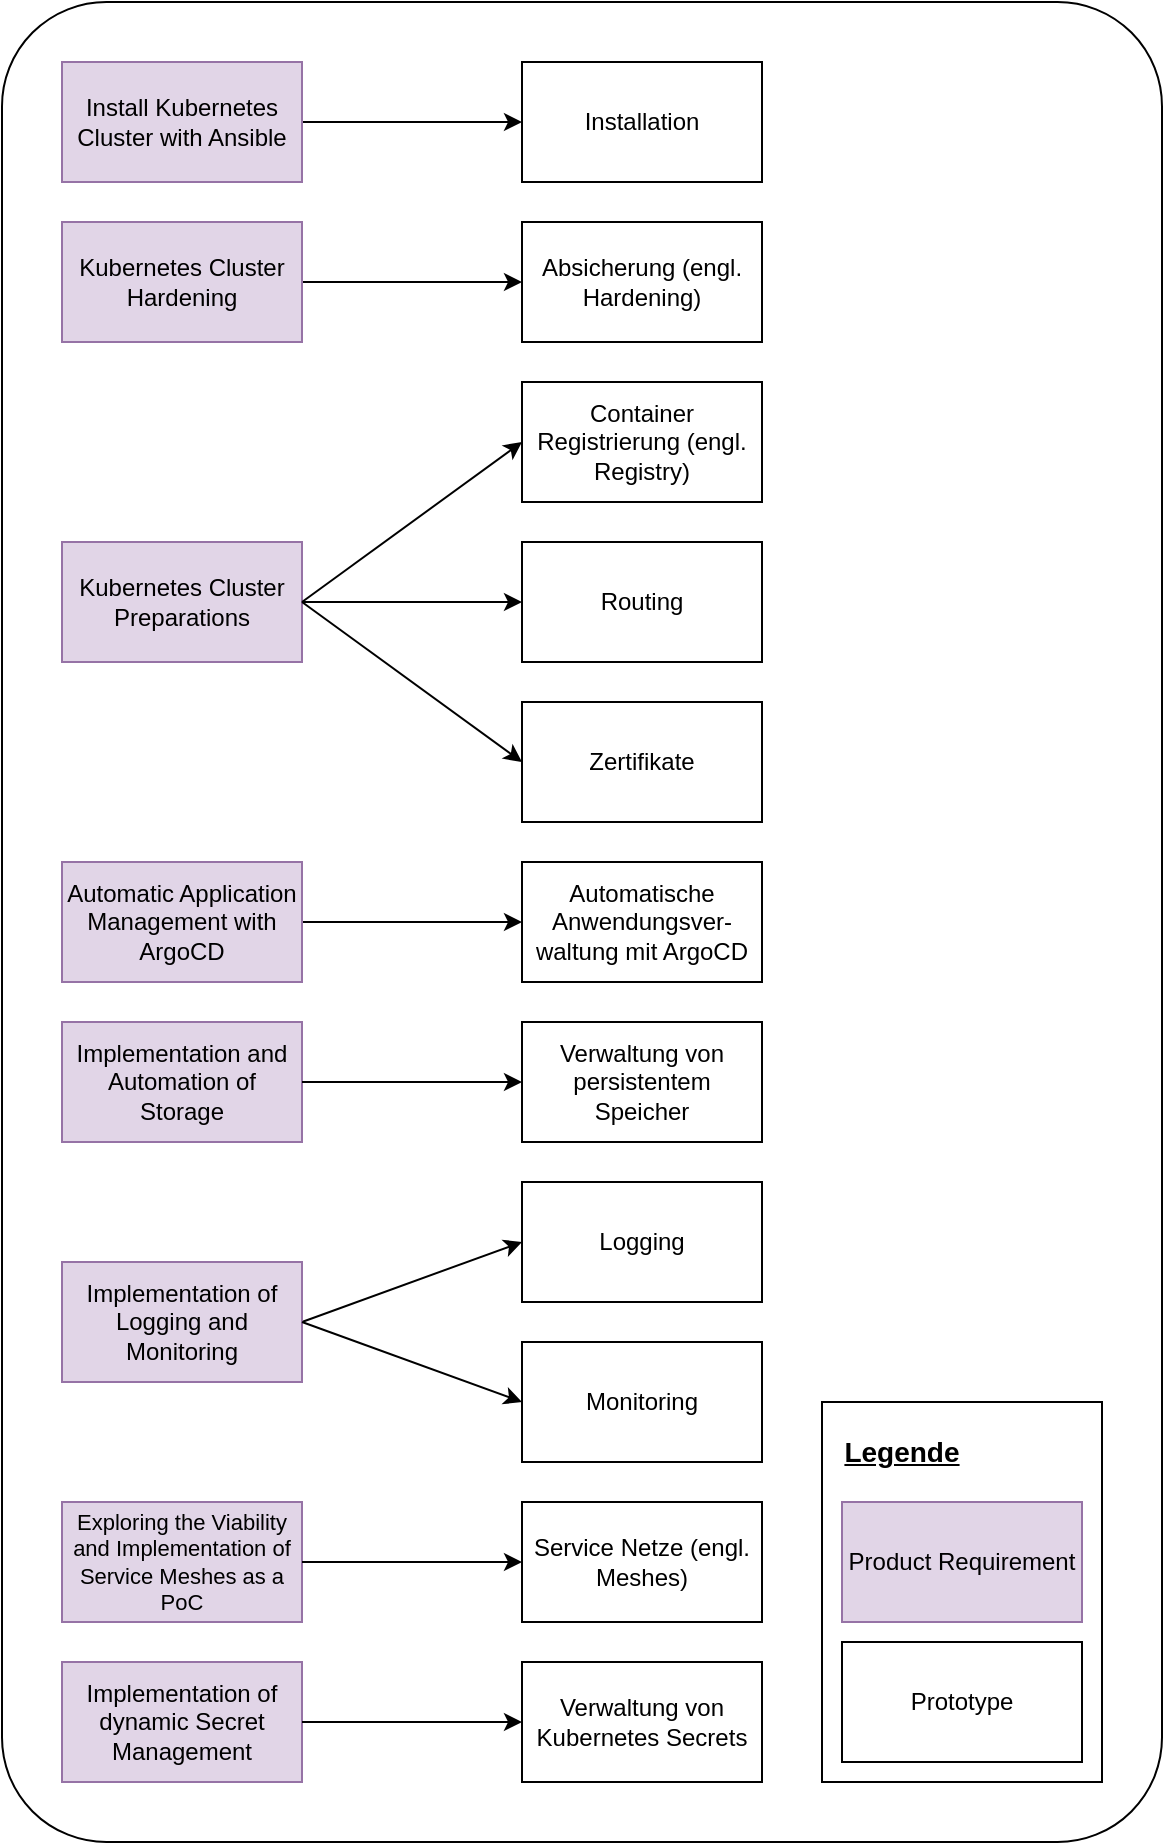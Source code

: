 <mxfile version="24.4.13" type="github">
  <diagram name="Seite-1" id="JGPDwa7cZxUOvn34eecw">
    <mxGraphModel dx="2074" dy="1849" grid="1" gridSize="10" guides="1" tooltips="1" connect="1" arrows="1" fold="1" page="1" pageScale="1" pageWidth="827" pageHeight="1169" math="0" shadow="0">
      <root>
        <mxCell id="0" />
        <mxCell id="1" parent="0" />
        <mxCell id="i6--kYke_p4H6F43ELnT-32" value="" style="rounded=1;whiteSpace=wrap;html=1;fillColor=none;arcSize=9;" parent="1" vertex="1">
          <mxGeometry x="180" y="-20" width="580" height="920" as="geometry" />
        </mxCell>
        <mxCell id="i6--kYke_p4H6F43ELnT-33" style="rounded=0;orthogonalLoop=1;jettySize=auto;html=1;exitX=1;exitY=0.5;exitDx=0;exitDy=0;entryX=0;entryY=0.5;entryDx=0;entryDy=0;" parent="1" source="i6--kYke_p4H6F43ELnT-3" target="i6--kYke_p4H6F43ELnT-20" edge="1">
          <mxGeometry relative="1" as="geometry" />
        </mxCell>
        <mxCell id="i6--kYke_p4H6F43ELnT-3" value="Install Kubernetes Cluster with Ansible" style="rounded=0;whiteSpace=wrap;html=1;fillColor=#e1d5e7;strokeColor=#9673a6;" parent="1" vertex="1">
          <mxGeometry x="210" y="10" width="120" height="60" as="geometry" />
        </mxCell>
        <mxCell id="i6--kYke_p4H6F43ELnT-34" style="rounded=0;orthogonalLoop=1;jettySize=auto;html=1;exitX=1;exitY=0.5;exitDx=0;exitDy=0;entryX=0;entryY=0.5;entryDx=0;entryDy=0;" parent="1" source="i6--kYke_p4H6F43ELnT-4" target="i6--kYke_p4H6F43ELnT-22" edge="1">
          <mxGeometry relative="1" as="geometry" />
        </mxCell>
        <mxCell id="i6--kYke_p4H6F43ELnT-4" value="Kubernetes Cluster Hardening" style="rounded=0;whiteSpace=wrap;html=1;fillColor=#e1d5e7;strokeColor=#9673a6;" parent="1" vertex="1">
          <mxGeometry x="210" y="90" width="120" height="60" as="geometry" />
        </mxCell>
        <mxCell id="i6--kYke_p4H6F43ELnT-5" value="Kubernetes Cluster Preparations" style="rounded=0;whiteSpace=wrap;html=1;fillColor=#e1d5e7;strokeColor=#9673a6;" parent="1" vertex="1">
          <mxGeometry x="210" y="250" width="120" height="60" as="geometry" />
        </mxCell>
        <mxCell id="i6--kYke_p4H6F43ELnT-6" value="" style="rounded=0;whiteSpace=wrap;html=1;" parent="1" vertex="1">
          <mxGeometry x="590" y="680" width="140" height="190" as="geometry" />
        </mxCell>
        <mxCell id="i6--kYke_p4H6F43ELnT-7" value="&lt;font style=&quot;font-size: 14px;&quot;&gt;&lt;u&gt;&lt;b&gt;Legende&lt;/b&gt;&lt;/u&gt;&lt;/font&gt;" style="text;html=1;strokeColor=none;fillColor=none;align=center;verticalAlign=middle;whiteSpace=wrap;rounded=0;" parent="1" vertex="1">
          <mxGeometry x="600" y="690" width="60" height="30" as="geometry" />
        </mxCell>
        <mxCell id="i6--kYke_p4H6F43ELnT-8" value="Product Requirement" style="rounded=0;whiteSpace=wrap;html=1;fillColor=#e1d5e7;strokeColor=#9673a6;" parent="1" vertex="1">
          <mxGeometry x="600" y="730" width="120" height="60" as="geometry" />
        </mxCell>
        <mxCell id="i6--kYke_p4H6F43ELnT-10" value="Prototype" style="rounded=0;whiteSpace=wrap;html=1;" parent="1" vertex="1">
          <mxGeometry x="600" y="800" width="120" height="60" as="geometry" />
        </mxCell>
        <mxCell id="i6--kYke_p4H6F43ELnT-39" style="rounded=0;orthogonalLoop=1;jettySize=auto;html=1;exitX=1;exitY=0.5;exitDx=0;exitDy=0;entryX=0;entryY=0.5;entryDx=0;entryDy=0;" parent="1" source="i6--kYke_p4H6F43ELnT-14" target="i6--kYke_p4H6F43ELnT-27" edge="1">
          <mxGeometry relative="1" as="geometry" />
        </mxCell>
        <mxCell id="i6--kYke_p4H6F43ELnT-14" value="Automatic Application Management with ArgoCD" style="rounded=0;whiteSpace=wrap;html=1;fillColor=#e1d5e7;strokeColor=#9673a6;" parent="1" vertex="1">
          <mxGeometry x="210" y="410" width="120" height="60" as="geometry" />
        </mxCell>
        <mxCell id="i6--kYke_p4H6F43ELnT-15" value="Implementation and Automation of Storage" style="rounded=0;whiteSpace=wrap;html=1;fillColor=#e1d5e7;strokeColor=#9673a6;" parent="1" vertex="1">
          <mxGeometry x="210" y="490" width="120" height="60" as="geometry" />
        </mxCell>
        <mxCell id="i6--kYke_p4H6F43ELnT-40" style="rounded=0;orthogonalLoop=1;jettySize=auto;html=1;exitX=1;exitY=0.5;exitDx=0;exitDy=0;entryX=0;entryY=0.5;entryDx=0;entryDy=0;" parent="1" source="i6--kYke_p4H6F43ELnT-16" target="i6--kYke_p4H6F43ELnT-28" edge="1">
          <mxGeometry relative="1" as="geometry" />
        </mxCell>
        <mxCell id="i6--kYke_p4H6F43ELnT-16" value="Implementation of Logging and Monitoring" style="rounded=0;whiteSpace=wrap;html=1;fillColor=#e1d5e7;strokeColor=#9673a6;" parent="1" vertex="1">
          <mxGeometry x="210" y="610" width="120" height="60" as="geometry" />
        </mxCell>
        <mxCell id="i6--kYke_p4H6F43ELnT-17" value="Exploring the Viability and Implementation of Service Meshes as a PoC" style="rounded=0;whiteSpace=wrap;html=1;fillColor=#e1d5e7;strokeColor=#9673a6;fontSize=11;" parent="1" vertex="1">
          <mxGeometry x="210" y="730" width="120" height="60" as="geometry" />
        </mxCell>
        <mxCell id="i6--kYke_p4H6F43ELnT-19" value="Implementation of dynamic Secret Management" style="rounded=0;whiteSpace=wrap;html=1;fillColor=#e1d5e7;strokeColor=#9673a6;" parent="1" vertex="1">
          <mxGeometry x="210" y="810" width="120" height="60" as="geometry" />
        </mxCell>
        <mxCell id="i6--kYke_p4H6F43ELnT-20" value="Installation" style="rounded=0;whiteSpace=wrap;html=1;" parent="1" vertex="1">
          <mxGeometry x="440" y="10" width="120" height="60" as="geometry" />
        </mxCell>
        <mxCell id="i6--kYke_p4H6F43ELnT-22" value="Absicherung (engl. Hardening)" style="rounded=0;whiteSpace=wrap;html=1;" parent="1" vertex="1">
          <mxGeometry x="440" y="90" width="120" height="60" as="geometry" />
        </mxCell>
        <mxCell id="i6--kYke_p4H6F43ELnT-23" value="Container Registrierung (engl. Registry)" style="rounded=0;whiteSpace=wrap;html=1;" parent="1" vertex="1">
          <mxGeometry x="440" y="170" width="120" height="60" as="geometry" />
        </mxCell>
        <mxCell id="i6--kYke_p4H6F43ELnT-24" value="Routing" style="rounded=0;whiteSpace=wrap;html=1;" parent="1" vertex="1">
          <mxGeometry x="440" y="250" width="120" height="60" as="geometry" />
        </mxCell>
        <mxCell id="i6--kYke_p4H6F43ELnT-25" value="Zertifikate" style="rounded=0;whiteSpace=wrap;html=1;" parent="1" vertex="1">
          <mxGeometry x="440" y="330" width="120" height="60" as="geometry" />
        </mxCell>
        <mxCell id="i6--kYke_p4H6F43ELnT-26" value="Verwaltung von persistentem Speicher" style="rounded=0;whiteSpace=wrap;html=1;" parent="1" vertex="1">
          <mxGeometry x="440" y="490" width="120" height="60" as="geometry" />
        </mxCell>
        <mxCell id="i6--kYke_p4H6F43ELnT-27" value="Automatische Anwendungsver-waltung mit ArgoCD" style="rounded=0;whiteSpace=wrap;html=1;fontSize=12;" parent="1" vertex="1">
          <mxGeometry x="440" y="410" width="120" height="60" as="geometry" />
        </mxCell>
        <mxCell id="i6--kYke_p4H6F43ELnT-28" value="Logging" style="rounded=0;whiteSpace=wrap;html=1;fontSize=12;" parent="1" vertex="1">
          <mxGeometry x="440" y="570" width="120" height="60" as="geometry" />
        </mxCell>
        <mxCell id="i6--kYke_p4H6F43ELnT-29" value="Monitoring" style="rounded=0;whiteSpace=wrap;html=1;fontSize=12;" parent="1" vertex="1">
          <mxGeometry x="440" y="650" width="120" height="60" as="geometry" />
        </mxCell>
        <mxCell id="i6--kYke_p4H6F43ELnT-30" value="Service Netze (engl. Meshes)" style="rounded=0;whiteSpace=wrap;html=1;fontSize=12;" parent="1" vertex="1">
          <mxGeometry x="440" y="730" width="120" height="60" as="geometry" />
        </mxCell>
        <mxCell id="i6--kYke_p4H6F43ELnT-31" value="Verwaltung von Kubernetes Secrets" style="rounded=0;whiteSpace=wrap;html=1;fontSize=12;" parent="1" vertex="1">
          <mxGeometry x="440" y="810" width="120" height="60" as="geometry" />
        </mxCell>
        <mxCell id="i6--kYke_p4H6F43ELnT-35" style="rounded=0;orthogonalLoop=1;jettySize=auto;html=1;exitX=1;exitY=0.5;exitDx=0;exitDy=0;entryX=0;entryY=0.5;entryDx=0;entryDy=0;" parent="1" source="i6--kYke_p4H6F43ELnT-5" target="i6--kYke_p4H6F43ELnT-23" edge="1">
          <mxGeometry relative="1" as="geometry">
            <mxPoint x="330" y="240" as="sourcePoint" />
            <mxPoint x="450" y="130" as="targetPoint" />
          </mxGeometry>
        </mxCell>
        <mxCell id="i6--kYke_p4H6F43ELnT-36" style="rounded=0;orthogonalLoop=1;jettySize=auto;html=1;exitX=1;exitY=0.5;exitDx=0;exitDy=0;entryX=0;entryY=0.5;entryDx=0;entryDy=0;" parent="1" source="i6--kYke_p4H6F43ELnT-5" target="i6--kYke_p4H6F43ELnT-24" edge="1">
          <mxGeometry relative="1" as="geometry">
            <mxPoint x="330" y="320" as="sourcePoint" />
            <mxPoint x="450" y="210" as="targetPoint" />
          </mxGeometry>
        </mxCell>
        <mxCell id="i6--kYke_p4H6F43ELnT-37" style="rounded=0;orthogonalLoop=1;jettySize=auto;html=1;exitX=1;exitY=0.5;exitDx=0;exitDy=0;entryX=0;entryY=0.5;entryDx=0;entryDy=0;" parent="1" source="i6--kYke_p4H6F43ELnT-5" target="i6--kYke_p4H6F43ELnT-25" edge="1">
          <mxGeometry relative="1" as="geometry">
            <mxPoint x="330" y="320" as="sourcePoint" />
            <mxPoint x="450" y="290" as="targetPoint" />
          </mxGeometry>
        </mxCell>
        <mxCell id="i6--kYke_p4H6F43ELnT-38" style="rounded=0;orthogonalLoop=1;jettySize=auto;html=1;exitX=1;exitY=0.5;exitDx=0;exitDy=0;entryX=0;entryY=0.5;entryDx=0;entryDy=0;" parent="1" source="i6--kYke_p4H6F43ELnT-15" target="i6--kYke_p4H6F43ELnT-26" edge="1">
          <mxGeometry relative="1" as="geometry">
            <mxPoint x="330" y="320" as="sourcePoint" />
            <mxPoint x="450" y="370" as="targetPoint" />
          </mxGeometry>
        </mxCell>
        <mxCell id="i6--kYke_p4H6F43ELnT-41" style="rounded=0;orthogonalLoop=1;jettySize=auto;html=1;exitX=1;exitY=0.5;exitDx=0;exitDy=0;entryX=0;entryY=0.5;entryDx=0;entryDy=0;" parent="1" source="i6--kYke_p4H6F43ELnT-16" target="i6--kYke_p4H6F43ELnT-29" edge="1">
          <mxGeometry relative="1" as="geometry">
            <mxPoint x="330" y="560" as="sourcePoint" />
            <mxPoint x="450" y="610" as="targetPoint" />
          </mxGeometry>
        </mxCell>
        <mxCell id="i6--kYke_p4H6F43ELnT-42" style="rounded=0;orthogonalLoop=1;jettySize=auto;html=1;exitX=1;exitY=0.5;exitDx=0;exitDy=0;entryX=0;entryY=0.5;entryDx=0;entryDy=0;" parent="1" source="i6--kYke_p4H6F43ELnT-17" target="i6--kYke_p4H6F43ELnT-30" edge="1">
          <mxGeometry relative="1" as="geometry">
            <mxPoint x="330" y="560" as="sourcePoint" />
            <mxPoint x="450" y="690" as="targetPoint" />
          </mxGeometry>
        </mxCell>
        <mxCell id="i6--kYke_p4H6F43ELnT-43" style="rounded=0;orthogonalLoop=1;jettySize=auto;html=1;exitX=1;exitY=0.5;exitDx=0;exitDy=0;entryX=0;entryY=0.5;entryDx=0;entryDy=0;" parent="1" source="i6--kYke_p4H6F43ELnT-19" target="i6--kYke_p4H6F43ELnT-31" edge="1">
          <mxGeometry relative="1" as="geometry">
            <mxPoint x="330" y="640" as="sourcePoint" />
            <mxPoint x="450" y="770" as="targetPoint" />
          </mxGeometry>
        </mxCell>
      </root>
    </mxGraphModel>
  </diagram>
</mxfile>
